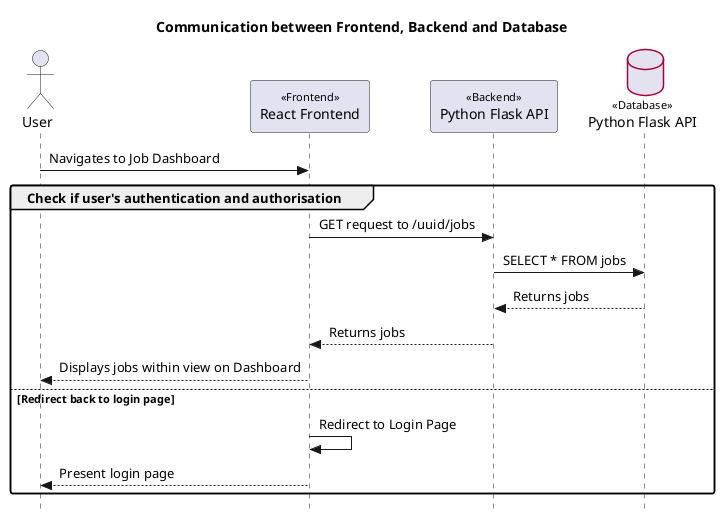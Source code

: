 @startuml Create Account

title Communication between Frontend, Backend and Database

' === Style Tweaks ===

skinparam {
	Style strictuml
	RoundCorner 5
	BoxPadding 35
	ParticipantPadding 15
    Padding 2

	Sequence {
		' make activations yellow too
		LifeLineBackgroundColor #FDFDCD

		' make stereotypes more presentable
		Stereotype {
			Font {
				Size 11
				Style plain
			}
		}
	}

	Database {
		' make database border consistent with the rest of the diagram
		BorderColor #A80036
	}

}

' === Actors / Participants
actor "User" as user 
participant "React Frontend" as frontend <<Frontend>>
participant "Python Flask API" as backend <<Backend>>
database "Python Flask API" as db <<Database>>

' Messages

user -> frontend : Navigates to Job Dashboard

    group Check if user's authentication and authorisation
            frontend -> backend : GET request to /uuid/jobs
                backend -> db : SELECT * FROM jobs
                backend <-- db : Returns jobs
            frontend <-- backend : Returns jobs
        user <-- frontend : Displays jobs within view on Dashboard
    
    else Redirect back to login page 
        frontend -> frontend : Redirect to Login Page
        user <-- frontend : Present login page 
        
    end
    

@enduml